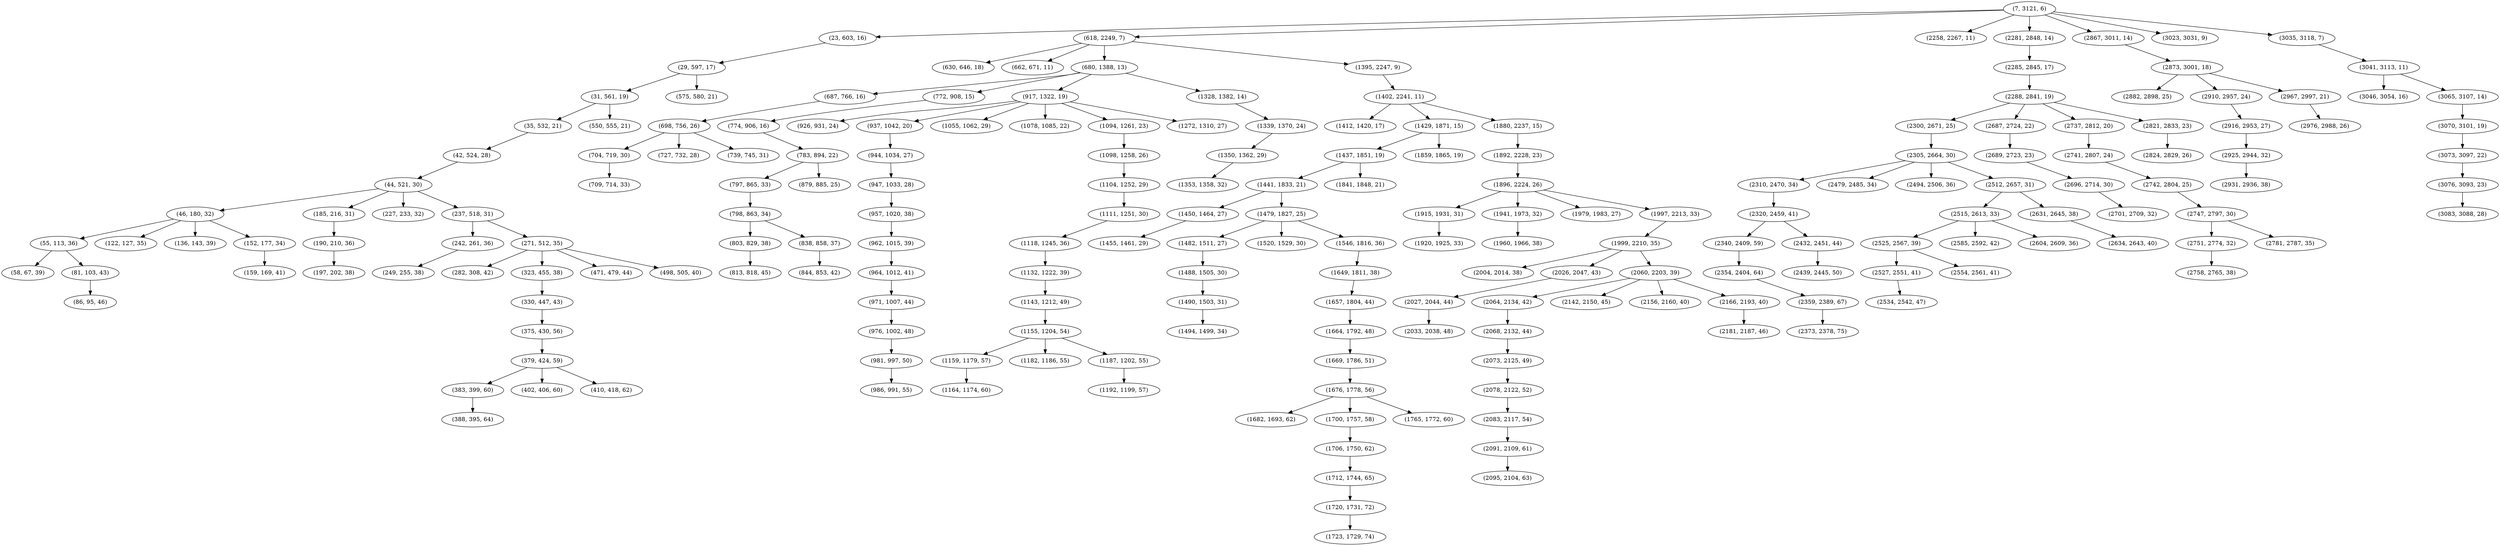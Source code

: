 digraph tree {
    "(7, 3121, 6)";
    "(23, 603, 16)";
    "(29, 597, 17)";
    "(31, 561, 19)";
    "(35, 532, 21)";
    "(42, 524, 28)";
    "(44, 521, 30)";
    "(46, 180, 32)";
    "(55, 113, 36)";
    "(58, 67, 39)";
    "(81, 103, 43)";
    "(86, 95, 46)";
    "(122, 127, 35)";
    "(136, 143, 39)";
    "(152, 177, 34)";
    "(159, 169, 41)";
    "(185, 216, 31)";
    "(190, 210, 36)";
    "(197, 202, 38)";
    "(227, 233, 32)";
    "(237, 518, 31)";
    "(242, 261, 36)";
    "(249, 255, 38)";
    "(271, 512, 35)";
    "(282, 308, 42)";
    "(323, 455, 38)";
    "(330, 447, 43)";
    "(375, 430, 56)";
    "(379, 424, 59)";
    "(383, 399, 60)";
    "(388, 395, 64)";
    "(402, 406, 60)";
    "(410, 418, 62)";
    "(471, 479, 44)";
    "(498, 505, 40)";
    "(550, 555, 21)";
    "(575, 580, 21)";
    "(618, 2249, 7)";
    "(630, 646, 18)";
    "(662, 671, 11)";
    "(680, 1388, 13)";
    "(687, 766, 16)";
    "(698, 756, 26)";
    "(704, 719, 30)";
    "(709, 714, 33)";
    "(727, 732, 28)";
    "(739, 745, 31)";
    "(772, 908, 15)";
    "(774, 906, 16)";
    "(783, 894, 22)";
    "(797, 865, 33)";
    "(798, 863, 34)";
    "(803, 829, 38)";
    "(813, 818, 45)";
    "(838, 858, 37)";
    "(844, 853, 42)";
    "(879, 885, 25)";
    "(917, 1322, 19)";
    "(926, 931, 24)";
    "(937, 1042, 20)";
    "(944, 1034, 27)";
    "(947, 1033, 28)";
    "(957, 1020, 38)";
    "(962, 1015, 39)";
    "(964, 1012, 41)";
    "(971, 1007, 44)";
    "(976, 1002, 48)";
    "(981, 997, 50)";
    "(986, 991, 55)";
    "(1055, 1062, 29)";
    "(1078, 1085, 22)";
    "(1094, 1261, 23)";
    "(1098, 1258, 26)";
    "(1104, 1252, 29)";
    "(1111, 1251, 30)";
    "(1118, 1245, 36)";
    "(1132, 1222, 39)";
    "(1143, 1212, 49)";
    "(1155, 1204, 54)";
    "(1159, 1179, 57)";
    "(1164, 1174, 60)";
    "(1182, 1186, 55)";
    "(1187, 1202, 55)";
    "(1192, 1199, 57)";
    "(1272, 1310, 27)";
    "(1328, 1382, 14)";
    "(1339, 1370, 24)";
    "(1350, 1362, 29)";
    "(1353, 1358, 32)";
    "(1395, 2247, 9)";
    "(1402, 2241, 11)";
    "(1412, 1420, 17)";
    "(1429, 1871, 15)";
    "(1437, 1851, 19)";
    "(1441, 1833, 21)";
    "(1450, 1464, 27)";
    "(1455, 1461, 29)";
    "(1479, 1827, 25)";
    "(1482, 1511, 27)";
    "(1488, 1505, 30)";
    "(1490, 1503, 31)";
    "(1494, 1499, 34)";
    "(1520, 1529, 30)";
    "(1546, 1816, 36)";
    "(1649, 1811, 38)";
    "(1657, 1804, 44)";
    "(1664, 1792, 48)";
    "(1669, 1786, 51)";
    "(1676, 1778, 56)";
    "(1682, 1693, 62)";
    "(1700, 1757, 58)";
    "(1706, 1750, 62)";
    "(1712, 1744, 65)";
    "(1720, 1731, 72)";
    "(1723, 1729, 74)";
    "(1765, 1772, 60)";
    "(1841, 1848, 21)";
    "(1859, 1865, 19)";
    "(1880, 2237, 15)";
    "(1892, 2228, 23)";
    "(1896, 2224, 26)";
    "(1915, 1931, 31)";
    "(1920, 1925, 33)";
    "(1941, 1973, 32)";
    "(1960, 1966, 38)";
    "(1979, 1983, 27)";
    "(1997, 2213, 33)";
    "(1999, 2210, 35)";
    "(2004, 2014, 38)";
    "(2026, 2047, 43)";
    "(2027, 2044, 44)";
    "(2033, 2038, 48)";
    "(2060, 2203, 39)";
    "(2064, 2134, 42)";
    "(2068, 2132, 44)";
    "(2073, 2125, 49)";
    "(2078, 2122, 52)";
    "(2083, 2117, 54)";
    "(2091, 2109, 61)";
    "(2095, 2104, 63)";
    "(2142, 2150, 45)";
    "(2156, 2160, 40)";
    "(2166, 2193, 40)";
    "(2181, 2187, 46)";
    "(2258, 2267, 11)";
    "(2281, 2848, 14)";
    "(2285, 2845, 17)";
    "(2288, 2841, 19)";
    "(2300, 2671, 25)";
    "(2305, 2664, 30)";
    "(2310, 2470, 34)";
    "(2320, 2459, 41)";
    "(2340, 2409, 59)";
    "(2354, 2404, 64)";
    "(2359, 2389, 67)";
    "(2373, 2378, 75)";
    "(2432, 2451, 44)";
    "(2439, 2445, 50)";
    "(2479, 2485, 34)";
    "(2494, 2506, 36)";
    "(2512, 2657, 31)";
    "(2515, 2613, 33)";
    "(2525, 2567, 39)";
    "(2527, 2551, 41)";
    "(2534, 2542, 47)";
    "(2554, 2561, 41)";
    "(2585, 2592, 42)";
    "(2604, 2609, 36)";
    "(2631, 2645, 38)";
    "(2634, 2643, 40)";
    "(2687, 2724, 22)";
    "(2689, 2723, 23)";
    "(2696, 2714, 30)";
    "(2701, 2709, 32)";
    "(2737, 2812, 20)";
    "(2741, 2807, 24)";
    "(2742, 2804, 25)";
    "(2747, 2797, 30)";
    "(2751, 2774, 32)";
    "(2758, 2765, 38)";
    "(2781, 2787, 35)";
    "(2821, 2833, 23)";
    "(2824, 2829, 26)";
    "(2867, 3011, 14)";
    "(2873, 3001, 18)";
    "(2882, 2898, 25)";
    "(2910, 2957, 24)";
    "(2916, 2953, 27)";
    "(2925, 2944, 32)";
    "(2931, 2936, 38)";
    "(2967, 2997, 21)";
    "(2976, 2988, 26)";
    "(3023, 3031, 9)";
    "(3035, 3118, 7)";
    "(3041, 3113, 11)";
    "(3046, 3054, 16)";
    "(3065, 3107, 14)";
    "(3070, 3101, 19)";
    "(3073, 3097, 22)";
    "(3076, 3093, 23)";
    "(3083, 3088, 28)";
    "(7, 3121, 6)" -> "(23, 603, 16)";
    "(7, 3121, 6)" -> "(618, 2249, 7)";
    "(7, 3121, 6)" -> "(2258, 2267, 11)";
    "(7, 3121, 6)" -> "(2281, 2848, 14)";
    "(7, 3121, 6)" -> "(2867, 3011, 14)";
    "(7, 3121, 6)" -> "(3023, 3031, 9)";
    "(7, 3121, 6)" -> "(3035, 3118, 7)";
    "(23, 603, 16)" -> "(29, 597, 17)";
    "(29, 597, 17)" -> "(31, 561, 19)";
    "(29, 597, 17)" -> "(575, 580, 21)";
    "(31, 561, 19)" -> "(35, 532, 21)";
    "(31, 561, 19)" -> "(550, 555, 21)";
    "(35, 532, 21)" -> "(42, 524, 28)";
    "(42, 524, 28)" -> "(44, 521, 30)";
    "(44, 521, 30)" -> "(46, 180, 32)";
    "(44, 521, 30)" -> "(185, 216, 31)";
    "(44, 521, 30)" -> "(227, 233, 32)";
    "(44, 521, 30)" -> "(237, 518, 31)";
    "(46, 180, 32)" -> "(55, 113, 36)";
    "(46, 180, 32)" -> "(122, 127, 35)";
    "(46, 180, 32)" -> "(136, 143, 39)";
    "(46, 180, 32)" -> "(152, 177, 34)";
    "(55, 113, 36)" -> "(58, 67, 39)";
    "(55, 113, 36)" -> "(81, 103, 43)";
    "(81, 103, 43)" -> "(86, 95, 46)";
    "(152, 177, 34)" -> "(159, 169, 41)";
    "(185, 216, 31)" -> "(190, 210, 36)";
    "(190, 210, 36)" -> "(197, 202, 38)";
    "(237, 518, 31)" -> "(242, 261, 36)";
    "(237, 518, 31)" -> "(271, 512, 35)";
    "(242, 261, 36)" -> "(249, 255, 38)";
    "(271, 512, 35)" -> "(282, 308, 42)";
    "(271, 512, 35)" -> "(323, 455, 38)";
    "(271, 512, 35)" -> "(471, 479, 44)";
    "(271, 512, 35)" -> "(498, 505, 40)";
    "(323, 455, 38)" -> "(330, 447, 43)";
    "(330, 447, 43)" -> "(375, 430, 56)";
    "(375, 430, 56)" -> "(379, 424, 59)";
    "(379, 424, 59)" -> "(383, 399, 60)";
    "(379, 424, 59)" -> "(402, 406, 60)";
    "(379, 424, 59)" -> "(410, 418, 62)";
    "(383, 399, 60)" -> "(388, 395, 64)";
    "(618, 2249, 7)" -> "(630, 646, 18)";
    "(618, 2249, 7)" -> "(662, 671, 11)";
    "(618, 2249, 7)" -> "(680, 1388, 13)";
    "(618, 2249, 7)" -> "(1395, 2247, 9)";
    "(680, 1388, 13)" -> "(687, 766, 16)";
    "(680, 1388, 13)" -> "(772, 908, 15)";
    "(680, 1388, 13)" -> "(917, 1322, 19)";
    "(680, 1388, 13)" -> "(1328, 1382, 14)";
    "(687, 766, 16)" -> "(698, 756, 26)";
    "(698, 756, 26)" -> "(704, 719, 30)";
    "(698, 756, 26)" -> "(727, 732, 28)";
    "(698, 756, 26)" -> "(739, 745, 31)";
    "(704, 719, 30)" -> "(709, 714, 33)";
    "(772, 908, 15)" -> "(774, 906, 16)";
    "(774, 906, 16)" -> "(783, 894, 22)";
    "(783, 894, 22)" -> "(797, 865, 33)";
    "(783, 894, 22)" -> "(879, 885, 25)";
    "(797, 865, 33)" -> "(798, 863, 34)";
    "(798, 863, 34)" -> "(803, 829, 38)";
    "(798, 863, 34)" -> "(838, 858, 37)";
    "(803, 829, 38)" -> "(813, 818, 45)";
    "(838, 858, 37)" -> "(844, 853, 42)";
    "(917, 1322, 19)" -> "(926, 931, 24)";
    "(917, 1322, 19)" -> "(937, 1042, 20)";
    "(917, 1322, 19)" -> "(1055, 1062, 29)";
    "(917, 1322, 19)" -> "(1078, 1085, 22)";
    "(917, 1322, 19)" -> "(1094, 1261, 23)";
    "(917, 1322, 19)" -> "(1272, 1310, 27)";
    "(937, 1042, 20)" -> "(944, 1034, 27)";
    "(944, 1034, 27)" -> "(947, 1033, 28)";
    "(947, 1033, 28)" -> "(957, 1020, 38)";
    "(957, 1020, 38)" -> "(962, 1015, 39)";
    "(962, 1015, 39)" -> "(964, 1012, 41)";
    "(964, 1012, 41)" -> "(971, 1007, 44)";
    "(971, 1007, 44)" -> "(976, 1002, 48)";
    "(976, 1002, 48)" -> "(981, 997, 50)";
    "(981, 997, 50)" -> "(986, 991, 55)";
    "(1094, 1261, 23)" -> "(1098, 1258, 26)";
    "(1098, 1258, 26)" -> "(1104, 1252, 29)";
    "(1104, 1252, 29)" -> "(1111, 1251, 30)";
    "(1111, 1251, 30)" -> "(1118, 1245, 36)";
    "(1118, 1245, 36)" -> "(1132, 1222, 39)";
    "(1132, 1222, 39)" -> "(1143, 1212, 49)";
    "(1143, 1212, 49)" -> "(1155, 1204, 54)";
    "(1155, 1204, 54)" -> "(1159, 1179, 57)";
    "(1155, 1204, 54)" -> "(1182, 1186, 55)";
    "(1155, 1204, 54)" -> "(1187, 1202, 55)";
    "(1159, 1179, 57)" -> "(1164, 1174, 60)";
    "(1187, 1202, 55)" -> "(1192, 1199, 57)";
    "(1328, 1382, 14)" -> "(1339, 1370, 24)";
    "(1339, 1370, 24)" -> "(1350, 1362, 29)";
    "(1350, 1362, 29)" -> "(1353, 1358, 32)";
    "(1395, 2247, 9)" -> "(1402, 2241, 11)";
    "(1402, 2241, 11)" -> "(1412, 1420, 17)";
    "(1402, 2241, 11)" -> "(1429, 1871, 15)";
    "(1402, 2241, 11)" -> "(1880, 2237, 15)";
    "(1429, 1871, 15)" -> "(1437, 1851, 19)";
    "(1429, 1871, 15)" -> "(1859, 1865, 19)";
    "(1437, 1851, 19)" -> "(1441, 1833, 21)";
    "(1437, 1851, 19)" -> "(1841, 1848, 21)";
    "(1441, 1833, 21)" -> "(1450, 1464, 27)";
    "(1441, 1833, 21)" -> "(1479, 1827, 25)";
    "(1450, 1464, 27)" -> "(1455, 1461, 29)";
    "(1479, 1827, 25)" -> "(1482, 1511, 27)";
    "(1479, 1827, 25)" -> "(1520, 1529, 30)";
    "(1479, 1827, 25)" -> "(1546, 1816, 36)";
    "(1482, 1511, 27)" -> "(1488, 1505, 30)";
    "(1488, 1505, 30)" -> "(1490, 1503, 31)";
    "(1490, 1503, 31)" -> "(1494, 1499, 34)";
    "(1546, 1816, 36)" -> "(1649, 1811, 38)";
    "(1649, 1811, 38)" -> "(1657, 1804, 44)";
    "(1657, 1804, 44)" -> "(1664, 1792, 48)";
    "(1664, 1792, 48)" -> "(1669, 1786, 51)";
    "(1669, 1786, 51)" -> "(1676, 1778, 56)";
    "(1676, 1778, 56)" -> "(1682, 1693, 62)";
    "(1676, 1778, 56)" -> "(1700, 1757, 58)";
    "(1676, 1778, 56)" -> "(1765, 1772, 60)";
    "(1700, 1757, 58)" -> "(1706, 1750, 62)";
    "(1706, 1750, 62)" -> "(1712, 1744, 65)";
    "(1712, 1744, 65)" -> "(1720, 1731, 72)";
    "(1720, 1731, 72)" -> "(1723, 1729, 74)";
    "(1880, 2237, 15)" -> "(1892, 2228, 23)";
    "(1892, 2228, 23)" -> "(1896, 2224, 26)";
    "(1896, 2224, 26)" -> "(1915, 1931, 31)";
    "(1896, 2224, 26)" -> "(1941, 1973, 32)";
    "(1896, 2224, 26)" -> "(1979, 1983, 27)";
    "(1896, 2224, 26)" -> "(1997, 2213, 33)";
    "(1915, 1931, 31)" -> "(1920, 1925, 33)";
    "(1941, 1973, 32)" -> "(1960, 1966, 38)";
    "(1997, 2213, 33)" -> "(1999, 2210, 35)";
    "(1999, 2210, 35)" -> "(2004, 2014, 38)";
    "(1999, 2210, 35)" -> "(2026, 2047, 43)";
    "(1999, 2210, 35)" -> "(2060, 2203, 39)";
    "(2026, 2047, 43)" -> "(2027, 2044, 44)";
    "(2027, 2044, 44)" -> "(2033, 2038, 48)";
    "(2060, 2203, 39)" -> "(2064, 2134, 42)";
    "(2060, 2203, 39)" -> "(2142, 2150, 45)";
    "(2060, 2203, 39)" -> "(2156, 2160, 40)";
    "(2060, 2203, 39)" -> "(2166, 2193, 40)";
    "(2064, 2134, 42)" -> "(2068, 2132, 44)";
    "(2068, 2132, 44)" -> "(2073, 2125, 49)";
    "(2073, 2125, 49)" -> "(2078, 2122, 52)";
    "(2078, 2122, 52)" -> "(2083, 2117, 54)";
    "(2083, 2117, 54)" -> "(2091, 2109, 61)";
    "(2091, 2109, 61)" -> "(2095, 2104, 63)";
    "(2166, 2193, 40)" -> "(2181, 2187, 46)";
    "(2281, 2848, 14)" -> "(2285, 2845, 17)";
    "(2285, 2845, 17)" -> "(2288, 2841, 19)";
    "(2288, 2841, 19)" -> "(2300, 2671, 25)";
    "(2288, 2841, 19)" -> "(2687, 2724, 22)";
    "(2288, 2841, 19)" -> "(2737, 2812, 20)";
    "(2288, 2841, 19)" -> "(2821, 2833, 23)";
    "(2300, 2671, 25)" -> "(2305, 2664, 30)";
    "(2305, 2664, 30)" -> "(2310, 2470, 34)";
    "(2305, 2664, 30)" -> "(2479, 2485, 34)";
    "(2305, 2664, 30)" -> "(2494, 2506, 36)";
    "(2305, 2664, 30)" -> "(2512, 2657, 31)";
    "(2310, 2470, 34)" -> "(2320, 2459, 41)";
    "(2320, 2459, 41)" -> "(2340, 2409, 59)";
    "(2320, 2459, 41)" -> "(2432, 2451, 44)";
    "(2340, 2409, 59)" -> "(2354, 2404, 64)";
    "(2354, 2404, 64)" -> "(2359, 2389, 67)";
    "(2359, 2389, 67)" -> "(2373, 2378, 75)";
    "(2432, 2451, 44)" -> "(2439, 2445, 50)";
    "(2512, 2657, 31)" -> "(2515, 2613, 33)";
    "(2512, 2657, 31)" -> "(2631, 2645, 38)";
    "(2515, 2613, 33)" -> "(2525, 2567, 39)";
    "(2515, 2613, 33)" -> "(2585, 2592, 42)";
    "(2515, 2613, 33)" -> "(2604, 2609, 36)";
    "(2525, 2567, 39)" -> "(2527, 2551, 41)";
    "(2525, 2567, 39)" -> "(2554, 2561, 41)";
    "(2527, 2551, 41)" -> "(2534, 2542, 47)";
    "(2631, 2645, 38)" -> "(2634, 2643, 40)";
    "(2687, 2724, 22)" -> "(2689, 2723, 23)";
    "(2689, 2723, 23)" -> "(2696, 2714, 30)";
    "(2696, 2714, 30)" -> "(2701, 2709, 32)";
    "(2737, 2812, 20)" -> "(2741, 2807, 24)";
    "(2741, 2807, 24)" -> "(2742, 2804, 25)";
    "(2742, 2804, 25)" -> "(2747, 2797, 30)";
    "(2747, 2797, 30)" -> "(2751, 2774, 32)";
    "(2747, 2797, 30)" -> "(2781, 2787, 35)";
    "(2751, 2774, 32)" -> "(2758, 2765, 38)";
    "(2821, 2833, 23)" -> "(2824, 2829, 26)";
    "(2867, 3011, 14)" -> "(2873, 3001, 18)";
    "(2873, 3001, 18)" -> "(2882, 2898, 25)";
    "(2873, 3001, 18)" -> "(2910, 2957, 24)";
    "(2873, 3001, 18)" -> "(2967, 2997, 21)";
    "(2910, 2957, 24)" -> "(2916, 2953, 27)";
    "(2916, 2953, 27)" -> "(2925, 2944, 32)";
    "(2925, 2944, 32)" -> "(2931, 2936, 38)";
    "(2967, 2997, 21)" -> "(2976, 2988, 26)";
    "(3035, 3118, 7)" -> "(3041, 3113, 11)";
    "(3041, 3113, 11)" -> "(3046, 3054, 16)";
    "(3041, 3113, 11)" -> "(3065, 3107, 14)";
    "(3065, 3107, 14)" -> "(3070, 3101, 19)";
    "(3070, 3101, 19)" -> "(3073, 3097, 22)";
    "(3073, 3097, 22)" -> "(3076, 3093, 23)";
    "(3076, 3093, 23)" -> "(3083, 3088, 28)";
}
